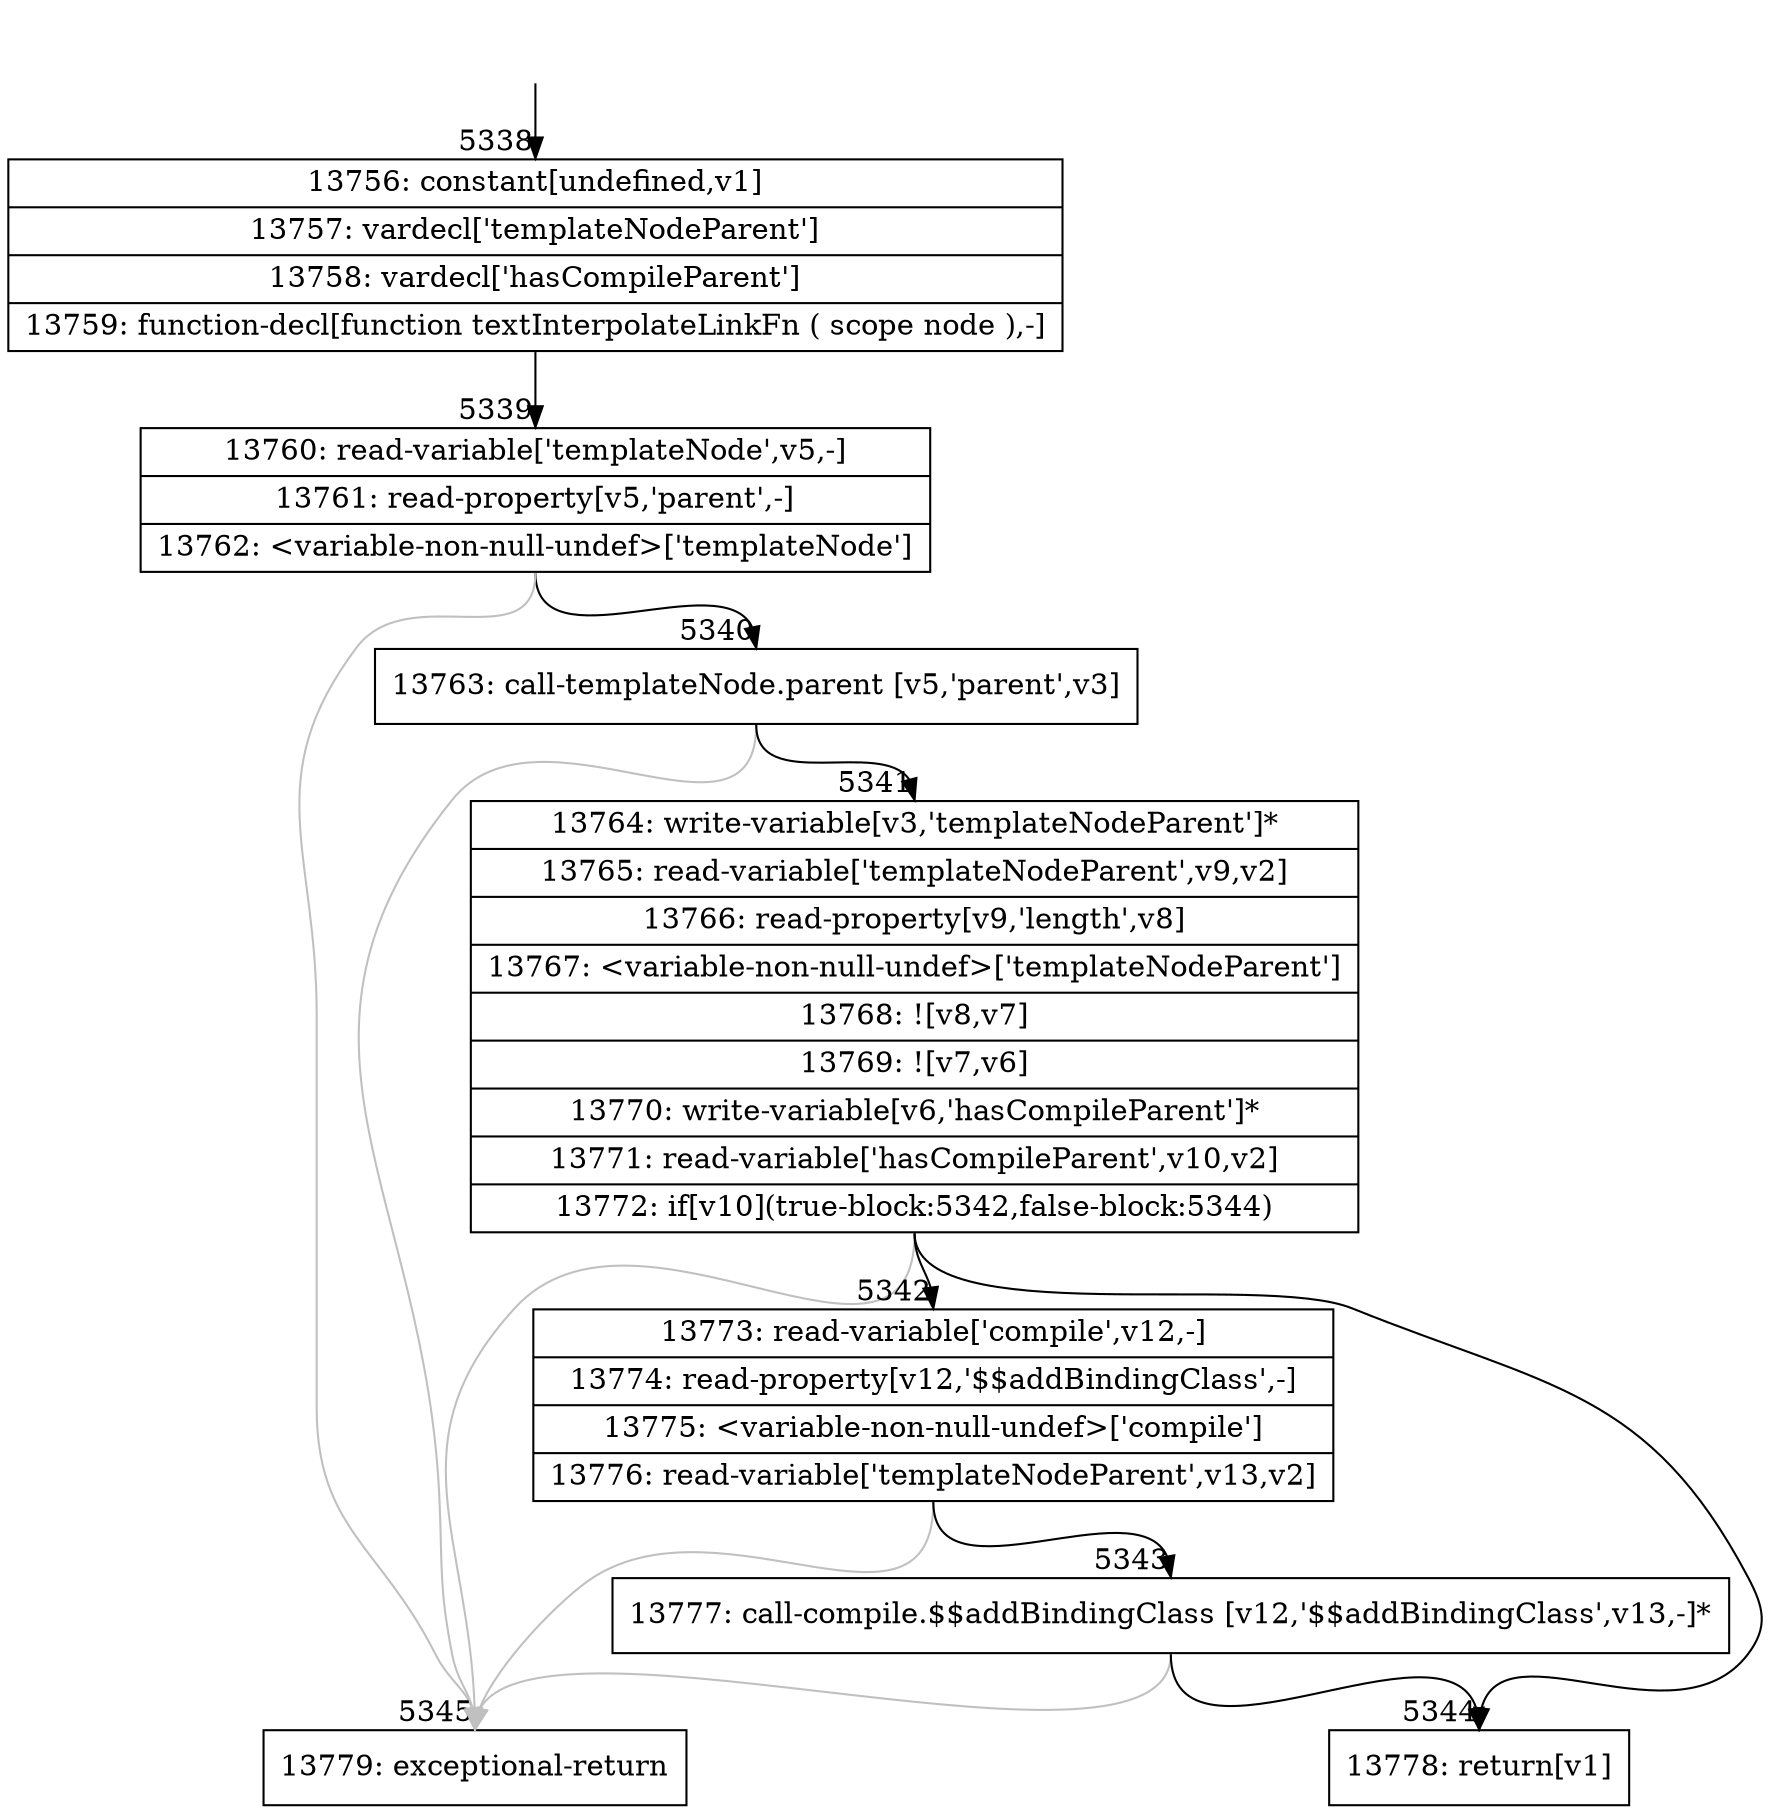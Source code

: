 digraph {
rankdir="TD"
BB_entry394[shape=none,label=""];
BB_entry394 -> BB5338 [tailport=s, headport=n, headlabel="    5338"]
BB5338 [shape=record label="{13756: constant[undefined,v1]|13757: vardecl['templateNodeParent']|13758: vardecl['hasCompileParent']|13759: function-decl[function textInterpolateLinkFn ( scope node ),-]}" ] 
BB5338 -> BB5339 [tailport=s, headport=n, headlabel="      5339"]
BB5339 [shape=record label="{13760: read-variable['templateNode',v5,-]|13761: read-property[v5,'parent',-]|13762: \<variable-non-null-undef\>['templateNode']}" ] 
BB5339 -> BB5340 [tailport=s, headport=n, headlabel="      5340"]
BB5339 -> BB5345 [tailport=s, headport=n, color=gray, headlabel="      5345"]
BB5340 [shape=record label="{13763: call-templateNode.parent [v5,'parent',v3]}" ] 
BB5340 -> BB5341 [tailport=s, headport=n, headlabel="      5341"]
BB5340 -> BB5345 [tailport=s, headport=n, color=gray]
BB5341 [shape=record label="{13764: write-variable[v3,'templateNodeParent']*|13765: read-variable['templateNodeParent',v9,v2]|13766: read-property[v9,'length',v8]|13767: \<variable-non-null-undef\>['templateNodeParent']|13768: ![v8,v7]|13769: ![v7,v6]|13770: write-variable[v6,'hasCompileParent']*|13771: read-variable['hasCompileParent',v10,v2]|13772: if[v10](true-block:5342,false-block:5344)}" ] 
BB5341 -> BB5342 [tailport=s, headport=n, headlabel="      5342"]
BB5341 -> BB5344 [tailport=s, headport=n, headlabel="      5344"]
BB5341 -> BB5345 [tailport=s, headport=n, color=gray]
BB5342 [shape=record label="{13773: read-variable['compile',v12,-]|13774: read-property[v12,'$$addBindingClass',-]|13775: \<variable-non-null-undef\>['compile']|13776: read-variable['templateNodeParent',v13,v2]}" ] 
BB5342 -> BB5343 [tailport=s, headport=n, headlabel="      5343"]
BB5342 -> BB5345 [tailport=s, headport=n, color=gray]
BB5343 [shape=record label="{13777: call-compile.$$addBindingClass [v12,'$$addBindingClass',v13,-]*}" ] 
BB5343 -> BB5344 [tailport=s, headport=n]
BB5343 -> BB5345 [tailport=s, headport=n, color=gray]
BB5344 [shape=record label="{13778: return[v1]}" ] 
BB5345 [shape=record label="{13779: exceptional-return}" ] 
//#$~ 8451
}
